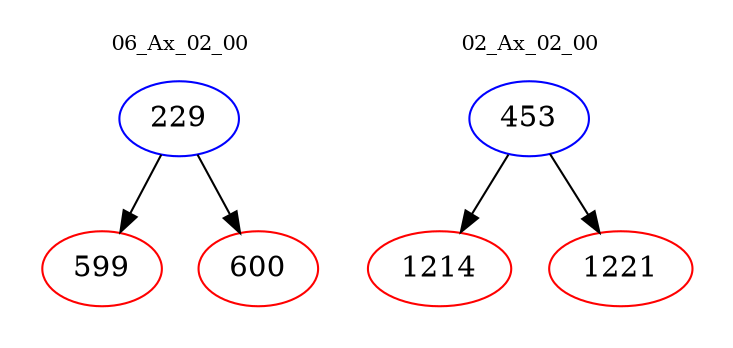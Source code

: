 digraph{
subgraph cluster_0 {
color = white
label = "06_Ax_02_00";
fontsize=10;
T0_229 [label="229", color="blue"]
T0_229 -> T0_599 [color="black"]
T0_599 [label="599", color="red"]
T0_229 -> T0_600 [color="black"]
T0_600 [label="600", color="red"]
}
subgraph cluster_1 {
color = white
label = "02_Ax_02_00";
fontsize=10;
T1_453 [label="453", color="blue"]
T1_453 -> T1_1214 [color="black"]
T1_1214 [label="1214", color="red"]
T1_453 -> T1_1221 [color="black"]
T1_1221 [label="1221", color="red"]
}
}
